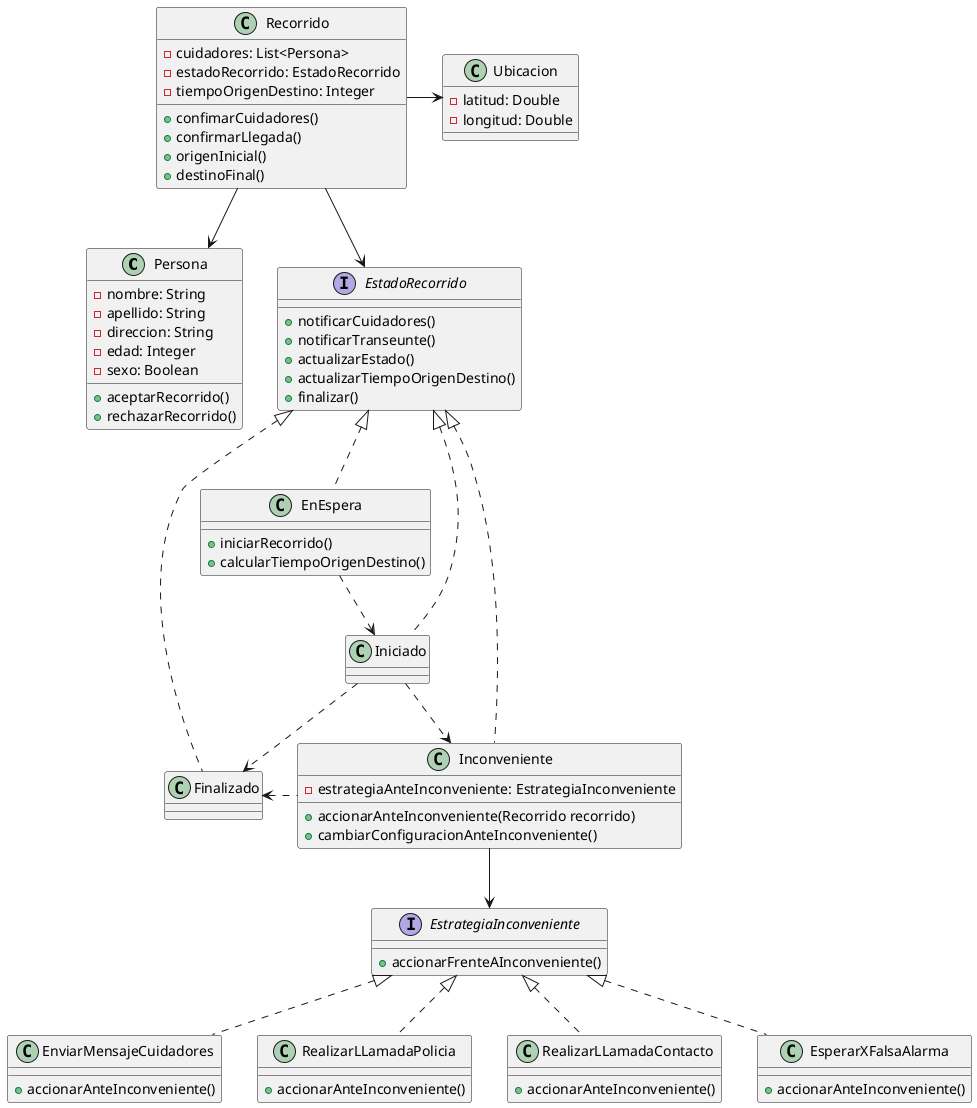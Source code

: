 @startuml

class Persona {
    -nombre: String
    -apellido: String
    -direccion: String
    -edad: Integer
    -sexo: Boolean

    +aceptarRecorrido()
    +rechazarRecorrido()

}

interface EstrategiaInconveniente {
    + accionarFrenteAInconveniente() 
}

class EnviarMensajeCuidadores implements EstrategiaInconveniente {
    +accionarAnteInconveniente() 
}

class RealizarLLamadaPolicia implements EstrategiaInconveniente {
    +accionarAnteInconveniente() 
}

class RealizarLLamadaContacto implements EstrategiaInconveniente {
    +accionarAnteInconveniente() 
}

class EsperarXFalsaAlarma implements EstrategiaInconveniente {
    +accionarAnteInconveniente() 
}


interface EstadoRecorrido{
    +notificarCuidadores()  
    +notificarTranseunte() 
    +actualizarEstado() 
    +actualizarTiempoOrigenDestino()
    +finalizar() 
}

class EnEspera implements EstadoRecorrido{
    +iniciarRecorrido() 
    +calcularTiempoOrigenDestino()
}

class Iniciado implements EstadoRecorrido{}

class Finalizado implements EstadoRecorrido{}

class Inconveniente implements EstadoRecorrido{
    -estrategiaAnteInconveniente: EstrategiaInconveniente
    +accionarAnteInconveniente(Recorrido recorrido) 
    +cambiarConfiguracionAnteInconveniente() 
}

class Recorrido{
    -cuidadores: List<Persona>
    -estadoRecorrido: EstadoRecorrido
    -tiempoOrigenDestino: Integer

    +confimarCuidadores() 
    +confirmarLlegada() 
    +origenInicial() 
    +destinoFinal() 
}

class Ubicacion{
    -latitud: Double
    -longitud: Double
    
}


Recorrido --> EstadoRecorrido
Recorrido --> Persona
Recorrido -right-> Ubicacion

Inconveniente -down-> EstrategiaInconveniente


Iniciado ..> Finalizado
Inconveniente .left.> Finalizado

EnEspera ..> Iniciado
Iniciado .right.> Inconveniente



@enduml 


